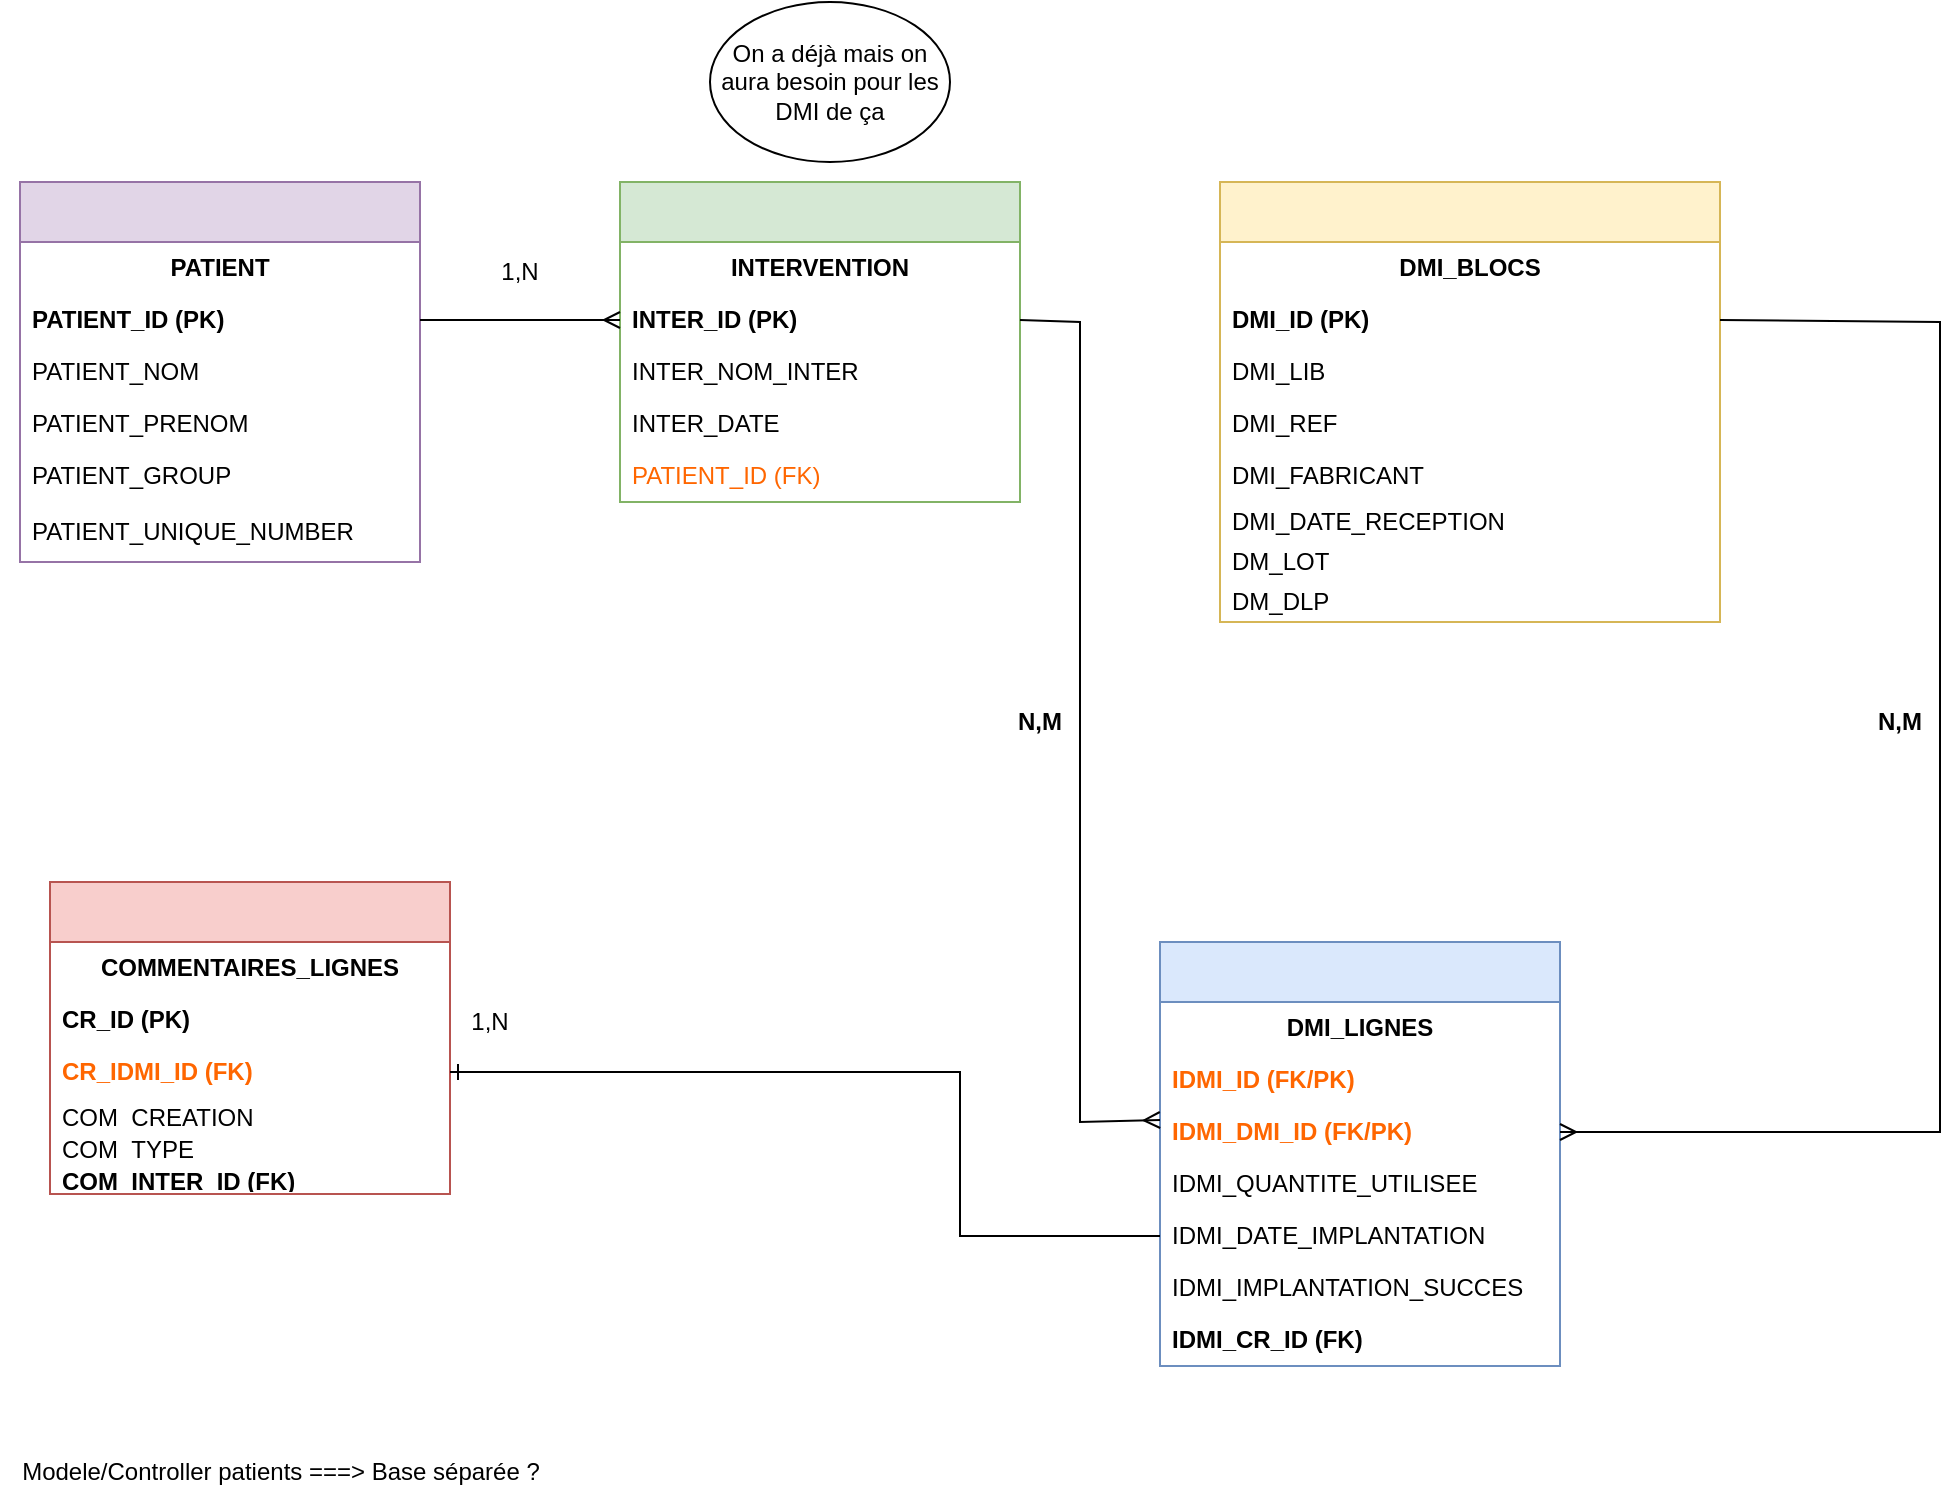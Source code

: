 <mxfile version="27.1.4">
  <diagram name="Schema-Interventions-DMI" id="schema-interventions-dmi">
    <mxGraphModel dx="1001" dy="1434" grid="1" gridSize="10" guides="1" tooltips="1" connect="1" arrows="1" fold="1" page="1" pageScale="1" pageWidth="1169" pageHeight="827" math="0" shadow="0">
      <root>
        <mxCell id="0" />
        <mxCell id="1" parent="0" />
        <mxCell id="patient-table" value="" style="swimlane;fontStyle=0;childLayout=stackLayout;horizontal=1;startSize=30;horizontalStack=0;resizeParent=1;resizeParentMax=0;resizeLast=0;collapsible=1;marginBottom=0;whiteSpace=wrap;html=1;fillColor=#e1d5e7;strokeColor=#9673a6;rounded=0;" parent="1" vertex="1">
          <mxGeometry x="50" y="50" width="200" height="190" as="geometry" />
        </mxCell>
        <mxCell id="patient-title" value="PATIENT" style="text;strokeColor=none;fillColor=none;align=center;verticalAlign=middle;spacingLeft=4;spacingRight=4;overflow=hidden;points=[[0,0.5],[1,0.5]];portConstraint=eastwest;rotatable=0;whiteSpace=wrap;html=1;fontStyle=1;rounded=0;" parent="patient-table" vertex="1">
          <mxGeometry y="30" width="200" height="26" as="geometry" />
        </mxCell>
        <mxCell id="patient-pk" value="PATIENT_ID (PK)" style="text;strokeColor=none;fillColor=none;align=left;verticalAlign=middle;spacingLeft=4;spacingRight=4;overflow=hidden;points=[[0,0.5],[1,0.5]];portConstraint=eastwest;rotatable=0;whiteSpace=wrap;html=1;fontStyle=1;rounded=0;" parent="patient-table" vertex="1">
          <mxGeometry y="56" width="200" height="26" as="geometry" />
        </mxCell>
        <mxCell id="patient-nom" value="PATIENT_NOM" style="text;strokeColor=none;fillColor=none;align=left;verticalAlign=middle;spacingLeft=4;spacingRight=4;overflow=hidden;points=[[0,0.5],[1,0.5]];portConstraint=eastwest;rotatable=0;whiteSpace=wrap;html=1;rounded=0;" parent="patient-table" vertex="1">
          <mxGeometry y="82" width="200" height="26" as="geometry" />
        </mxCell>
        <mxCell id="patient-prenom" value="PATIENT_PRENOM" style="text;strokeColor=none;fillColor=none;align=left;verticalAlign=middle;spacingLeft=4;spacingRight=4;overflow=hidden;points=[[0,0.5],[1,0.5]];portConstraint=eastwest;rotatable=0;whiteSpace=wrap;html=1;rounded=0;" parent="patient-table" vertex="1">
          <mxGeometry y="108" width="200" height="26" as="geometry" />
        </mxCell>
        <mxCell id="patient-group" value="PATIENT_GROUP" style="text;strokeColor=none;fillColor=none;align=left;verticalAlign=middle;spacingLeft=4;spacingRight=4;overflow=hidden;points=[[0,0.5],[1,0.5]];portConstraint=eastwest;rotatable=0;whiteSpace=wrap;html=1;rounded=0;" parent="patient-table" vertex="1">
          <mxGeometry y="134" width="200" height="26" as="geometry" />
        </mxCell>
        <mxCell id="patient-unique" value="PATIENT_UNIQUE_NUMBER" style="text;strokeColor=none;fillColor=none;align=left;verticalAlign=middle;spacingLeft=4;spacingRight=4;overflow=hidden;points=[[0,0.5],[1,0.5]];portConstraint=eastwest;rotatable=0;whiteSpace=wrap;html=1;rounded=0;" parent="patient-table" vertex="1">
          <mxGeometry y="160" width="200" height="30" as="geometry" />
        </mxCell>
        <mxCell id="intervention-table" value="" style="swimlane;fontStyle=0;childLayout=stackLayout;horizontal=1;startSize=30;horizontalStack=0;resizeParent=1;resizeParentMax=0;resizeLast=0;collapsible=1;marginBottom=0;whiteSpace=wrap;html=1;fillColor=#d5e8d4;strokeColor=#82b366;rounded=0;" parent="1" vertex="1">
          <mxGeometry x="350" y="50" width="200" height="160" as="geometry" />
        </mxCell>
        <mxCell id="intervention-title" value="INTERVENTION" style="text;strokeColor=none;fillColor=none;align=center;verticalAlign=middle;spacingLeft=4;spacingRight=4;overflow=hidden;points=[[0,0.5],[1,0.5]];portConstraint=eastwest;rotatable=0;whiteSpace=wrap;html=1;fontStyle=1;rounded=0;" parent="intervention-table" vertex="1">
          <mxGeometry y="30" width="200" height="26" as="geometry" />
        </mxCell>
        <mxCell id="intervention-pk" value="INTER_ID (PK)" style="text;strokeColor=none;fillColor=none;align=left;verticalAlign=middle;spacingLeft=4;spacingRight=4;overflow=hidden;points=[[0,0.5],[1,0.5]];portConstraint=eastwest;rotatable=0;whiteSpace=wrap;html=1;fontStyle=1;rounded=0;" parent="intervention-table" vertex="1">
          <mxGeometry y="56" width="200" height="26" as="geometry" />
        </mxCell>
        <mxCell id="intervention-nom" value="INTER_NOM_INTER" style="text;strokeColor=none;fillColor=none;align=left;verticalAlign=middle;spacingLeft=4;spacingRight=4;overflow=hidden;points=[[0,0.5],[1,0.5]];portConstraint=eastwest;rotatable=0;whiteSpace=wrap;html=1;rounded=0;" parent="intervention-table" vertex="1">
          <mxGeometry y="82" width="200" height="26" as="geometry" />
        </mxCell>
        <mxCell id="intervention-date" value="INTER_DATE" style="text;strokeColor=none;fillColor=none;align=left;verticalAlign=middle;spacingLeft=4;spacingRight=4;overflow=hidden;points=[[0,0.5],[1,0.5]];portConstraint=eastwest;rotatable=0;whiteSpace=wrap;html=1;rounded=0;" parent="intervention-table" vertex="1">
          <mxGeometry y="108" width="200" height="26" as="geometry" />
        </mxCell>
        <mxCell id="intervention-fk" value="PATIENT_ID (FK)" style="text;strokeColor=none;fillColor=none;align=left;verticalAlign=middle;spacingLeft=4;spacingRight=4;overflow=hidden;points=[[0,0.5],[1,0.5]];portConstraint=eastwest;rotatable=0;whiteSpace=wrap;html=1;fontColor=#FF6600;rounded=0;" parent="intervention-table" vertex="1">
          <mxGeometry y="134" width="200" height="26" as="geometry" />
        </mxCell>
        <mxCell id="dmi-table" value="" style="swimlane;fontStyle=0;childLayout=stackLayout;horizontal=1;startSize=30;horizontalStack=0;resizeParent=1;resizeParentMax=0;resizeLast=0;collapsible=1;marginBottom=0;whiteSpace=wrap;html=1;fillColor=#fff2cc;strokeColor=#d6b656;rounded=0;" parent="1" vertex="1">
          <mxGeometry x="650" y="50" width="250" height="220" as="geometry" />
        </mxCell>
        <mxCell id="dmi-title" value="DMI_BLOCS" style="text;strokeColor=none;fillColor=none;align=center;verticalAlign=middle;spacingLeft=4;spacingRight=4;overflow=hidden;points=[[0,0.5],[1,0.5]];portConstraint=eastwest;rotatable=0;whiteSpace=wrap;html=1;fontStyle=1;rounded=0;" parent="dmi-table" vertex="1">
          <mxGeometry y="30" width="250" height="26" as="geometry" />
        </mxCell>
        <mxCell id="dmi-pk" value="DMI_ID (PK)" style="text;strokeColor=none;fillColor=none;align=left;verticalAlign=middle;spacingLeft=4;spacingRight=4;overflow=hidden;points=[[0,0.5],[1,0.5]];portConstraint=eastwest;rotatable=0;whiteSpace=wrap;html=1;fontStyle=1;rounded=0;" parent="dmi-table" vertex="1">
          <mxGeometry y="56" width="250" height="26" as="geometry" />
        </mxCell>
        <mxCell id="dmi-lib" value="DMI_LIB" style="text;strokeColor=none;fillColor=none;align=left;verticalAlign=middle;spacingLeft=4;spacingRight=4;overflow=hidden;points=[[0,0.5],[1,0.5]];portConstraint=eastwest;rotatable=0;whiteSpace=wrap;html=1;rounded=0;" parent="dmi-table" vertex="1">
          <mxGeometry y="82" width="250" height="26" as="geometry" />
        </mxCell>
        <mxCell id="dmi-ref" value="DMI_REF" style="text;strokeColor=none;fillColor=none;align=left;verticalAlign=middle;spacingLeft=4;spacingRight=4;overflow=hidden;points=[[0,0.5],[1,0.5]];portConstraint=eastwest;rotatable=0;whiteSpace=wrap;html=1;rounded=0;" parent="dmi-table" vertex="1">
          <mxGeometry y="108" width="250" height="26" as="geometry" />
        </mxCell>
        <mxCell id="dmi-fab" value="DMI_FABRICANT" style="text;strokeColor=none;fillColor=none;align=left;verticalAlign=middle;spacingLeft=4;spacingRight=4;overflow=hidden;points=[[0,0.5],[1,0.5]];portConstraint=eastwest;rotatable=0;whiteSpace=wrap;html=1;rounded=0;" parent="dmi-table" vertex="1">
          <mxGeometry y="134" width="250" height="26" as="geometry" />
        </mxCell>
        <mxCell id="dmi-date" value="DMI_DATE_RECEPTION" style="text;strokeColor=none;fillColor=none;align=left;verticalAlign=middle;spacingLeft=4;spacingRight=4;overflow=hidden;points=[[0,0.5],[1,0.5]];portConstraint=eastwest;rotatable=0;whiteSpace=wrap;html=1;rounded=0;" parent="dmi-table" vertex="1">
          <mxGeometry y="160" width="250" height="20" as="geometry" />
        </mxCell>
        <mxCell id="iHPfJq9yUPQbgnfK_fDg-9" value="DM_LOT" style="text;strokeColor=none;fillColor=none;align=left;verticalAlign=middle;spacingLeft=4;spacingRight=4;overflow=hidden;points=[[0,0.5],[1,0.5]];portConstraint=eastwest;rotatable=0;whiteSpace=wrap;html=1;rounded=0;" parent="dmi-table" vertex="1">
          <mxGeometry y="180" width="250" height="20" as="geometry" />
        </mxCell>
        <mxCell id="iHPfJq9yUPQbgnfK_fDg-10" value="DM_DLP" style="text;strokeColor=none;fillColor=none;align=left;verticalAlign=middle;spacingLeft=4;spacingRight=4;overflow=hidden;points=[[0,0.5],[1,0.5]];portConstraint=eastwest;rotatable=0;whiteSpace=wrap;html=1;rounded=0;" parent="dmi-table" vertex="1">
          <mxGeometry y="200" width="250" height="20" as="geometry" />
        </mxCell>
        <mxCell id="cr-table" value="" style="swimlane;fontStyle=0;childLayout=stackLayout;horizontal=1;startSize=30;horizontalStack=0;resizeParent=1;resizeParentMax=0;resizeLast=0;collapsible=1;marginBottom=0;whiteSpace=wrap;html=1;fillColor=#f8cecc;strokeColor=#b85450;rounded=0;" parent="1" vertex="1">
          <mxGeometry x="65" y="400" width="200" height="156" as="geometry">
            <mxRectangle x="170" y="400" width="50" height="40" as="alternateBounds" />
          </mxGeometry>
        </mxCell>
        <mxCell id="cr-title" value="COMMENTAIRES_LIGNES" style="text;strokeColor=none;fillColor=none;align=center;verticalAlign=middle;spacingLeft=4;spacingRight=4;overflow=hidden;points=[[0,0.5],[1,0.5]];portConstraint=eastwest;rotatable=0;whiteSpace=wrap;html=1;fontStyle=1;rounded=0;" parent="cr-table" vertex="1">
          <mxGeometry y="30" width="200" height="26" as="geometry" />
        </mxCell>
        <mxCell id="cr-pk" value="CR_ID (PK)" style="text;strokeColor=none;fillColor=none;align=left;verticalAlign=middle;spacingLeft=4;spacingRight=4;overflow=hidden;points=[[0,0.5],[1,0.5]];portConstraint=eastwest;rotatable=0;whiteSpace=wrap;html=1;fontStyle=1;rounded=0;" parent="cr-table" vertex="1">
          <mxGeometry y="56" width="200" height="26" as="geometry" />
        </mxCell>
        <mxCell id="OEkjtnCllaKrt0Ornh0y-6" value="&lt;b&gt;CR_IDMI_ID (FK)&lt;/b&gt;" style="text;strokeColor=none;fillColor=none;align=left;verticalAlign=middle;spacingLeft=4;spacingRight=4;overflow=hidden;points=[[0,0.5],[1,0.5]];portConstraint=eastwest;rotatable=0;whiteSpace=wrap;html=1;fontColor=#FF6600;rounded=0;" parent="cr-table" vertex="1">
          <mxGeometry y="82" width="200" height="26" as="geometry" />
        </mxCell>
        <mxCell id="cr-date" value="COM_CREATION" style="text;strokeColor=none;fillColor=none;align=left;verticalAlign=middle;spacingLeft=4;spacingRight=4;overflow=hidden;points=[[0,0.5],[1,0.5]];portConstraint=eastwest;rotatable=0;whiteSpace=wrap;html=1;rounded=0;" parent="cr-table" vertex="1">
          <mxGeometry y="108" width="200" height="16" as="geometry" />
        </mxCell>
        <mxCell id="iHPfJq9yUPQbgnfK_fDg-12" value="COM_TYPE" style="text;strokeColor=none;fillColor=none;align=left;verticalAlign=middle;spacingLeft=4;spacingRight=4;overflow=hidden;points=[[0,0.5],[1,0.5]];portConstraint=eastwest;rotatable=0;whiteSpace=wrap;html=1;rounded=0;" parent="cr-table" vertex="1">
          <mxGeometry y="124" width="200" height="16" as="geometry" />
        </mxCell>
        <mxCell id="iHPfJq9yUPQbgnfK_fDg-13" value="&lt;font style=&quot;color: light-dark(rgb(0, 0, 0), rgb(255, 128, 0));&quot;&gt;&lt;b&gt;COM_INTER_ID (FK)&lt;/b&gt;&lt;/font&gt;" style="text;strokeColor=none;fillColor=none;align=left;verticalAlign=middle;spacingLeft=4;spacingRight=4;overflow=hidden;points=[[0,0.5],[1,0.5]];portConstraint=eastwest;rotatable=0;whiteSpace=wrap;html=1;rounded=0;" parent="cr-table" vertex="1">
          <mxGeometry y="140" width="200" height="16" as="geometry" />
        </mxCell>
        <mxCell id="inter-dmi-table" value="" style="swimlane;fontStyle=0;childLayout=stackLayout;horizontal=1;startSize=30;horizontalStack=0;resizeParent=1;resizeParentMax=0;resizeLast=0;collapsible=1;marginBottom=0;whiteSpace=wrap;html=1;fillColor=#dae8fc;strokeColor=#6c8ebf;rounded=0;" parent="1" vertex="1">
          <mxGeometry x="620" y="430" width="200" height="212" as="geometry">
            <mxRectangle x="620" y="430" width="50" height="40" as="alternateBounds" />
          </mxGeometry>
        </mxCell>
        <mxCell id="inter-dmi-title" value="DMI_LIGNES" style="text;strokeColor=none;fillColor=none;align=center;verticalAlign=middle;spacingLeft=4;spacingRight=4;overflow=hidden;points=[[0,0.5],[1,0.5]];portConstraint=eastwest;rotatable=0;whiteSpace=wrap;html=1;fontStyle=1;rounded=0;" parent="inter-dmi-table" vertex="1">
          <mxGeometry y="30" width="200" height="26" as="geometry" />
        </mxCell>
        <mxCell id="inter-dmi-fk1" value="IDMI_ID (FK/PK)" style="text;strokeColor=none;fillColor=none;align=left;verticalAlign=middle;spacingLeft=4;spacingRight=4;overflow=hidden;points=[[0,0.5],[1,0.5]];portConstraint=eastwest;rotatable=0;whiteSpace=wrap;html=1;fontStyle=1;fontColor=#FF6600;rounded=0;" parent="inter-dmi-table" vertex="1">
          <mxGeometry y="56" width="200" height="26" as="geometry" />
        </mxCell>
        <mxCell id="inter-dmi-fk2" value="IDMI_DMI_ID (FK/PK)" style="text;strokeColor=none;fillColor=none;align=left;verticalAlign=middle;spacingLeft=4;spacingRight=4;overflow=hidden;points=[[0,0.5],[1,0.5]];portConstraint=eastwest;rotatable=0;whiteSpace=wrap;html=1;fontStyle=1;fontColor=#FF6600;rounded=0;" parent="inter-dmi-table" vertex="1">
          <mxGeometry y="82" width="200" height="26" as="geometry" />
        </mxCell>
        <mxCell id="inter-dmi-qty" value="IDMI_QUANTITE_UTILISEE" style="text;strokeColor=none;fillColor=none;align=left;verticalAlign=middle;spacingLeft=4;spacingRight=4;overflow=hidden;points=[[0,0.5],[1,0.5]];portConstraint=eastwest;rotatable=0;whiteSpace=wrap;html=1;rounded=0;" parent="inter-dmi-table" vertex="1">
          <mxGeometry y="108" width="200" height="26" as="geometry" />
        </mxCell>
        <mxCell id="inter-dmi-date" value="IDMI_DATE_IMPLANTATION" style="text;strokeColor=none;fillColor=none;align=left;verticalAlign=middle;spacingLeft=4;spacingRight=4;overflow=hidden;points=[[0,0.5],[1,0.5]];portConstraint=eastwest;rotatable=0;whiteSpace=wrap;html=1;rounded=0;" parent="inter-dmi-table" vertex="1">
          <mxGeometry y="134" width="200" height="26" as="geometry" />
        </mxCell>
        <mxCell id="OEkjtnCllaKrt0Ornh0y-3" value="IDMI_IMPLANTATION_SUCCES" style="text;strokeColor=none;fillColor=none;align=left;verticalAlign=middle;spacingLeft=4;spacingRight=4;overflow=hidden;points=[[0,0.5],[1,0.5]];portConstraint=eastwest;rotatable=0;whiteSpace=wrap;html=1;rounded=0;" parent="inter-dmi-table" vertex="1">
          <mxGeometry y="160" width="200" height="26" as="geometry" />
        </mxCell>
        <mxCell id="JHgTsja4xYEEhleAnZoo-1" value="&lt;font style=&quot;color: light-dark(rgb(0, 0, 0), rgb(255, 128, 0));&quot;&gt;&lt;b style=&quot;&quot;&gt;IDMI_CR_ID (FK)&lt;/b&gt;&lt;/font&gt;" style="text;strokeColor=none;fillColor=none;align=left;verticalAlign=middle;spacingLeft=4;spacingRight=4;overflow=hidden;points=[[0,0.5],[1,0.5]];portConstraint=eastwest;rotatable=0;whiteSpace=wrap;html=1;rounded=0;" parent="inter-dmi-table" vertex="1">
          <mxGeometry y="186" width="200" height="26" as="geometry" />
        </mxCell>
        <mxCell id="rel-patient-inter" value="" style="endArrow=ERmany;html=1;rounded=0;exitX=1;exitY=0.5;exitDx=0;exitDy=0;entryX=0;entryY=0.5;entryDx=0;entryDy=0;" parent="1" source="patient-pk" target="intervention-pk" edge="1">
          <mxGeometry width="50" height="50" relative="1" as="geometry">
            <mxPoint x="300" y="200" as="sourcePoint" />
            <mxPoint x="350" y="150" as="targetPoint" />
          </mxGeometry>
        </mxCell>
        <mxCell id="rel-patient-inter-label" value="1,N" style="text;html=1;align=center;verticalAlign=middle;whiteSpace=wrap;rounded=0;" parent="1" vertex="1">
          <mxGeometry x="280" y="85" width="40" height="20" as="geometry" />
        </mxCell>
        <mxCell id="rel-inter-cr" value="" style="endArrow=ERone;html=1;rounded=0;exitX=0;exitY=0.5;exitDx=0;exitDy=0;entryX=1;entryY=0.5;entryDx=0;entryDy=0;" parent="1" source="inter-dmi-date" target="OEkjtnCllaKrt0Ornh0y-6" edge="1">
          <mxGeometry width="50" height="50" relative="1" as="geometry">
            <mxPoint x="400" y="300" as="sourcePoint" />
            <mxPoint x="450" y="250" as="targetPoint" />
            <Array as="points">
              <mxPoint x="520" y="577" />
              <mxPoint x="520" y="495" />
            </Array>
          </mxGeometry>
        </mxCell>
        <mxCell id="rel-inter-cr-label" value="1,N" style="text;html=1;align=center;verticalAlign=middle;whiteSpace=wrap;rounded=0;" parent="1" vertex="1">
          <mxGeometry x="265" y="460" width="40" height="20" as="geometry" />
        </mxCell>
        <mxCell id="rel-inter-interdmi" value="" style="endArrow=ERmany;html=1;rounded=0;exitX=1;exitY=0.5;exitDx=0;exitDy=0;entryX=0;entryY=0.5;entryDx=0;entryDy=0;" parent="1" source="intervention-pk" edge="1">
          <mxGeometry width="50" height="50" relative="1" as="geometry">
            <mxPoint x="550" y="230" as="sourcePoint" />
            <mxPoint x="620" y="519" as="targetPoint" />
            <Array as="points">
              <mxPoint x="580" y="120" />
              <mxPoint x="580" y="520" />
            </Array>
          </mxGeometry>
        </mxCell>
        <mxCell id="rel-dmi-interdmi" value="" style="endArrow=ERmany;html=1;rounded=0;exitX=1;exitY=0.5;exitDx=0;exitDy=0;entryX=1;entryY=0.5;entryDx=0;entryDy=0;" parent="1" source="dmi-pk" target="inter-dmi-fk2" edge="1">
          <mxGeometry width="50" height="50" relative="1" as="geometry">
            <mxPoint x="400" y="300" as="sourcePoint" />
            <mxPoint x="450" y="250" as="targetPoint" />
            <Array as="points">
              <mxPoint x="1010" y="120" />
              <mxPoint x="1010" y="525" />
            </Array>
          </mxGeometry>
        </mxCell>
        <mxCell id="card-inter-dmi" value="N,M" style="text;html=1;align=center;verticalAlign=middle;whiteSpace=wrap;rounded=0;fontStyle=1;fontSize=12;" parent="1" vertex="1">
          <mxGeometry x="540" y="310" width="40" height="20" as="geometry" />
        </mxCell>
        <mxCell id="PUecFuEz3dgjYr6tT6Ac-4" value="N,M" style="text;html=1;align=center;verticalAlign=middle;whiteSpace=wrap;rounded=0;fontStyle=1;fontSize=12;" parent="1" vertex="1">
          <mxGeometry x="970" y="310" width="40" height="20" as="geometry" />
        </mxCell>
        <mxCell id="OEkjtnCllaKrt0Ornh0y-1" value="Modele/Controller patients ===&amp;gt; Base séparée ?" style="text;html=1;align=center;verticalAlign=middle;resizable=0;points=[];autosize=1;strokeColor=none;fillColor=none;rounded=0;" parent="1" vertex="1">
          <mxGeometry x="40" y="680" width="280" height="30" as="geometry" />
        </mxCell>
        <mxCell id="iHPfJq9yUPQbgnfK_fDg-1" value="On a déjà mais on aura besoin pour les DMI de ça" style="ellipse;whiteSpace=wrap;html=1;" parent="1" vertex="1">
          <mxGeometry x="395" y="-40" width="120" height="80" as="geometry" />
        </mxCell>
      </root>
    </mxGraphModel>
  </diagram>
</mxfile>
